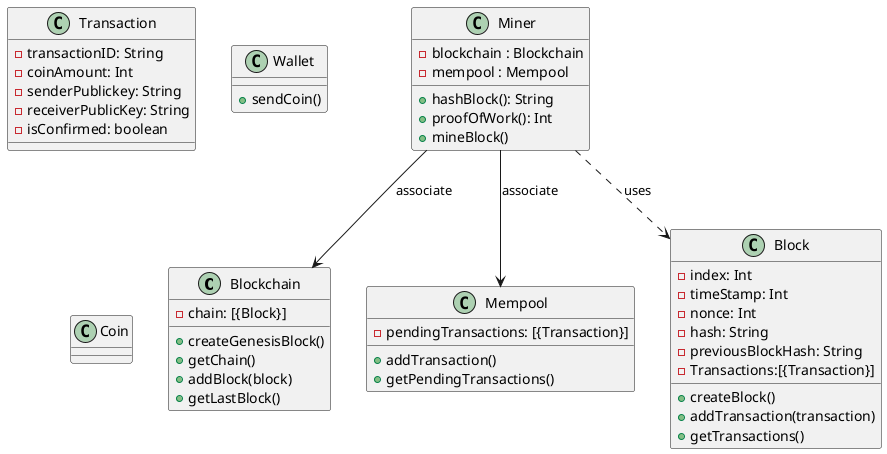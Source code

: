 @startuml prototipov1

class Blockchain{
    - chain: [{Block}]
    + createGenesisBlock()
    + getChain()
    + addBlock(block)
    + getLastBlock()
}

class Miner {
    - blockchain : Blockchain
    - mempool : Mempool
    + hashBlock(): String
    + proofOfWork(): Int
    + mineBlock()
}

class Mempool{
    - pendingTransactions: [{Transaction}]
    + addTransaction()
    + getPendingTransactions()
}

class Block{
    - index: Int 
    - timeStamp: Int 
    - nonce: Int
    - hash: String 
    - previousBlockHash: String
    - Transactions:[{Transaction}]
    + createBlock()
    + addTransaction(transaction)
    + getTransactions()
}

class Transaction{
    - transactionID: String 
    - coinAmount: Int 
    - senderPublickey: String
    - receiverPublicKey: String
    - isConfirmed: boolean
}


class Wallet{
    + sendCoin()
}

class Coin{

}

Miner ..> Block : uses
Miner --> Blockchain : associate
Miner --> Mempool : associate

@enduml